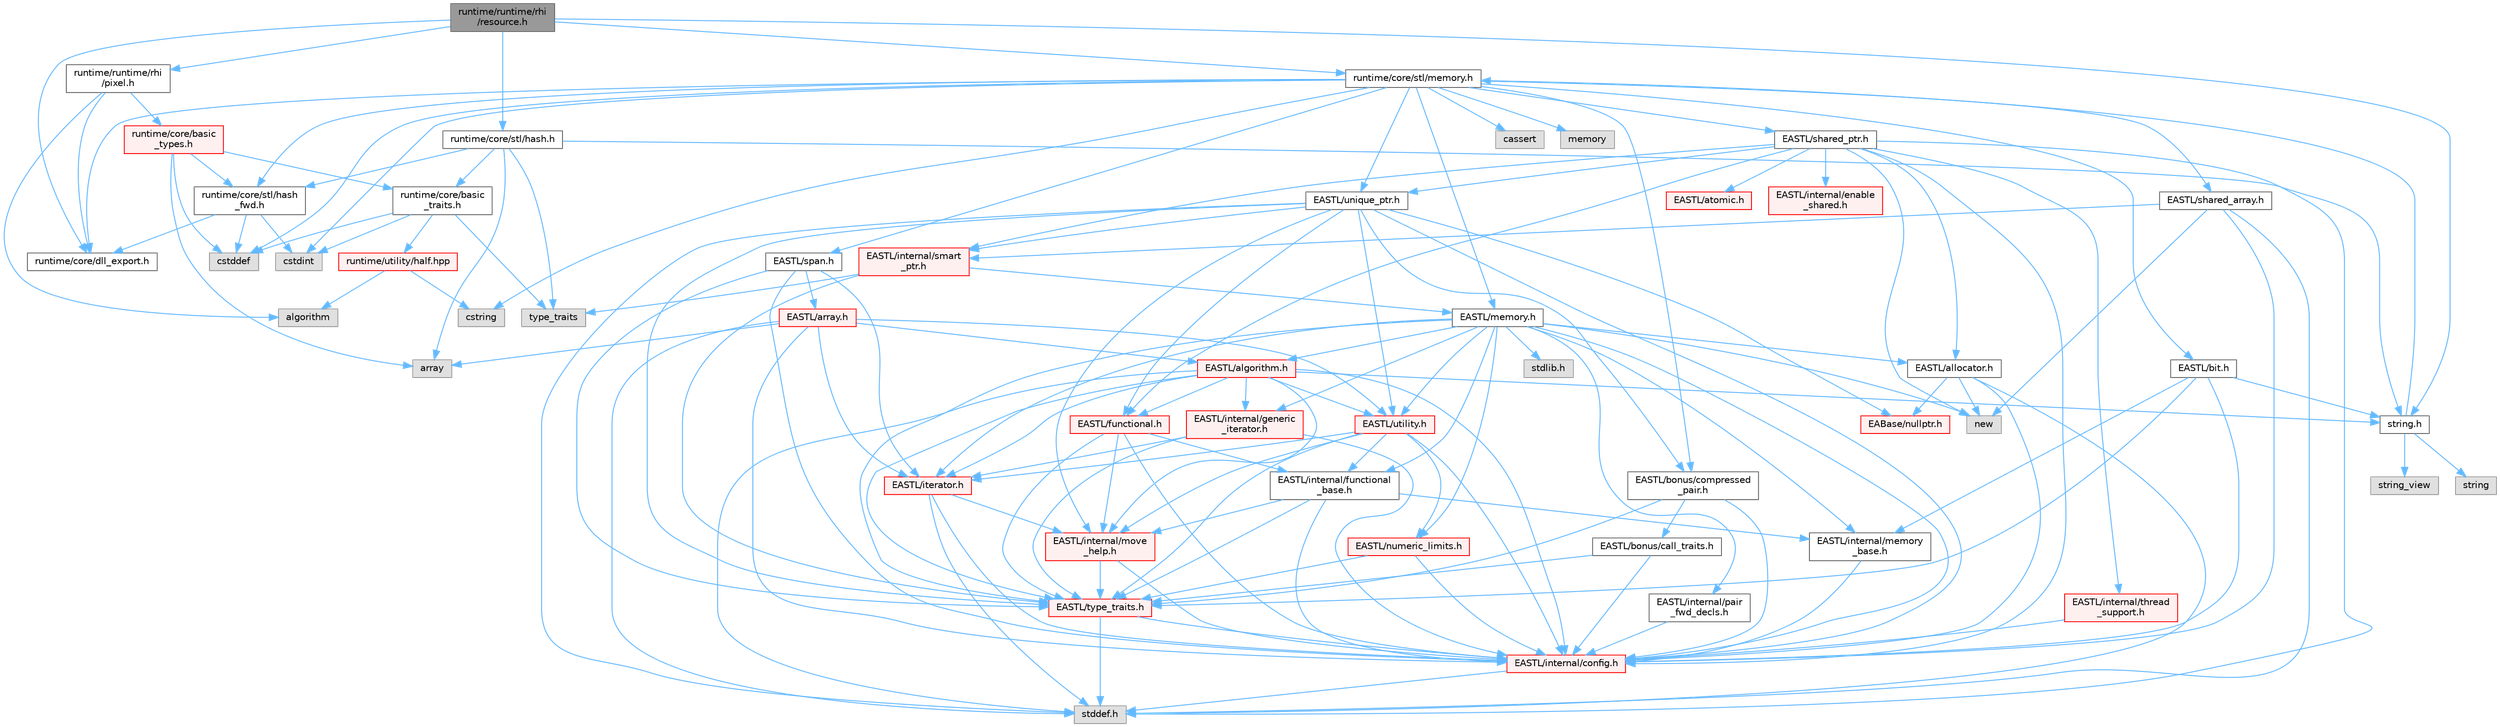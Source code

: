digraph "runtime/runtime/rhi/resource.h"
{
 // LATEX_PDF_SIZE
  bgcolor="transparent";
  edge [fontname=Helvetica,fontsize=10,labelfontname=Helvetica,labelfontsize=10];
  node [fontname=Helvetica,fontsize=10,shape=box,height=0.2,width=0.4];
  Node1 [id="Node000001",label="runtime/runtime/rhi\l/resource.h",height=0.2,width=0.4,color="gray40", fillcolor="grey60", style="filled", fontcolor="black",tooltip=" "];
  Node1 -> Node2 [id="edge1_Node000001_Node000002",color="steelblue1",style="solid",tooltip=" "];
  Node2 [id="Node000002",label="runtime/core/dll_export.h",height=0.2,width=0.4,color="grey40", fillcolor="white", style="filled",URL="$dll__export_8h.html",tooltip=" "];
  Node1 -> Node3 [id="edge2_Node000001_Node000003",color="steelblue1",style="solid",tooltip=" "];
  Node3 [id="Node000003",label="runtime/core/stl/memory.h",height=0.2,width=0.4,color="grey40", fillcolor="white", style="filled",URL="$core_2stl_2memory_8h.html",tooltip=" "];
  Node3 -> Node4 [id="edge3_Node000003_Node000004",color="steelblue1",style="solid",tooltip=" "];
  Node4 [id="Node000004",label="cstddef",height=0.2,width=0.4,color="grey60", fillcolor="#E0E0E0", style="filled",tooltip=" "];
  Node3 -> Node5 [id="edge4_Node000003_Node000005",color="steelblue1",style="solid",tooltip=" "];
  Node5 [id="Node000005",label="cstdint",height=0.2,width=0.4,color="grey60", fillcolor="#E0E0E0", style="filled",tooltip=" "];
  Node3 -> Node6 [id="edge5_Node000003_Node000006",color="steelblue1",style="solid",tooltip=" "];
  Node6 [id="Node000006",label="cassert",height=0.2,width=0.4,color="grey60", fillcolor="#E0E0E0", style="filled",tooltip=" "];
  Node3 -> Node7 [id="edge6_Node000003_Node000007",color="steelblue1",style="solid",tooltip=" "];
  Node7 [id="Node000007",label="memory",height=0.2,width=0.4,color="grey60", fillcolor="#E0E0E0", style="filled",tooltip=" "];
  Node3 -> Node8 [id="edge7_Node000003_Node000008",color="steelblue1",style="solid",tooltip=" "];
  Node8 [id="Node000008",label="cstring",height=0.2,width=0.4,color="grey60", fillcolor="#E0E0E0", style="filled",tooltip=" "];
  Node3 -> Node9 [id="edge8_Node000003_Node000009",color="steelblue1",style="solid",tooltip=" "];
  Node9 [id="Node000009",label="EASTL/bit.h",height=0.2,width=0.4,color="grey40", fillcolor="white", style="filled",URL="$bit_8h.html",tooltip=" "];
  Node9 -> Node10 [id="edge9_Node000009_Node000010",color="steelblue1",style="solid",tooltip=" "];
  Node10 [id="Node000010",label="EASTL/internal/config.h",height=0.2,width=0.4,color="red", fillcolor="#FFF0F0", style="filled",URL="$config_8h.html",tooltip=" "];
  Node10 -> Node18 [id="edge10_Node000010_Node000018",color="steelblue1",style="solid",tooltip=" "];
  Node18 [id="Node000018",label="stddef.h",height=0.2,width=0.4,color="grey60", fillcolor="#E0E0E0", style="filled",tooltip=" "];
  Node9 -> Node19 [id="edge11_Node000009_Node000019",color="steelblue1",style="solid",tooltip=" "];
  Node19 [id="Node000019",label="EASTL/internal/memory\l_base.h",height=0.2,width=0.4,color="grey40", fillcolor="white", style="filled",URL="$memory__base_8h.html",tooltip=" "];
  Node19 -> Node10 [id="edge12_Node000019_Node000010",color="steelblue1",style="solid",tooltip=" "];
  Node9 -> Node20 [id="edge13_Node000009_Node000020",color="steelblue1",style="solid",tooltip=" "];
  Node20 [id="Node000020",label="EASTL/type_traits.h",height=0.2,width=0.4,color="red", fillcolor="#FFF0F0", style="filled",URL="$_e_a_s_t_l_2include_2_e_a_s_t_l_2type__traits_8h.html",tooltip=" "];
  Node20 -> Node10 [id="edge14_Node000020_Node000010",color="steelblue1",style="solid",tooltip=" "];
  Node20 -> Node18 [id="edge15_Node000020_Node000018",color="steelblue1",style="solid",tooltip=" "];
  Node9 -> Node30 [id="edge16_Node000009_Node000030",color="steelblue1",style="solid",tooltip=" "];
  Node30 [id="Node000030",label="string.h",height=0.2,width=0.4,color="grey40", fillcolor="white", style="filled",URL="$string_8h.html",tooltip=" "];
  Node30 -> Node31 [id="edge17_Node000030_Node000031",color="steelblue1",style="solid",tooltip=" "];
  Node31 [id="Node000031",label="string",height=0.2,width=0.4,color="grey60", fillcolor="#E0E0E0", style="filled",tooltip=" "];
  Node30 -> Node32 [id="edge18_Node000030_Node000032",color="steelblue1",style="solid",tooltip=" "];
  Node32 [id="Node000032",label="string_view",height=0.2,width=0.4,color="grey60", fillcolor="#E0E0E0", style="filled",tooltip=" "];
  Node30 -> Node3 [id="edge19_Node000030_Node000003",color="steelblue1",style="solid",tooltip=" "];
  Node3 -> Node33 [id="edge20_Node000003_Node000033",color="steelblue1",style="solid",tooltip=" "];
  Node33 [id="Node000033",label="EASTL/memory.h",height=0.2,width=0.4,color="grey40", fillcolor="white", style="filled",URL="$_e_a_s_t_l_2include_2_e_a_s_t_l_2memory_8h.html",tooltip=" "];
  Node33 -> Node10 [id="edge21_Node000033_Node000010",color="steelblue1",style="solid",tooltip=" "];
  Node33 -> Node19 [id="edge22_Node000033_Node000019",color="steelblue1",style="solid",tooltip=" "];
  Node33 -> Node34 [id="edge23_Node000033_Node000034",color="steelblue1",style="solid",tooltip=" "];
  Node34 [id="Node000034",label="EASTL/internal/generic\l_iterator.h",height=0.2,width=0.4,color="red", fillcolor="#FFF0F0", style="filled",URL="$generic__iterator_8h.html",tooltip=" "];
  Node34 -> Node10 [id="edge24_Node000034_Node000010",color="steelblue1",style="solid",tooltip=" "];
  Node34 -> Node35 [id="edge25_Node000034_Node000035",color="steelblue1",style="solid",tooltip=" "];
  Node35 [id="Node000035",label="EASTL/iterator.h",height=0.2,width=0.4,color="red", fillcolor="#FFF0F0", style="filled",URL="$_e_a_s_t_l_2include_2_e_a_s_t_l_2iterator_8h.html",tooltip=" "];
  Node35 -> Node10 [id="edge26_Node000035_Node000010",color="steelblue1",style="solid",tooltip=" "];
  Node35 -> Node36 [id="edge27_Node000035_Node000036",color="steelblue1",style="solid",tooltip=" "];
  Node36 [id="Node000036",label="EASTL/internal/move\l_help.h",height=0.2,width=0.4,color="red", fillcolor="#FFF0F0", style="filled",URL="$move__help_8h.html",tooltip=" "];
  Node36 -> Node10 [id="edge28_Node000036_Node000010",color="steelblue1",style="solid",tooltip=" "];
  Node36 -> Node20 [id="edge29_Node000036_Node000020",color="steelblue1",style="solid",tooltip=" "];
  Node35 -> Node18 [id="edge30_Node000035_Node000018",color="steelblue1",style="solid",tooltip=" "];
  Node34 -> Node20 [id="edge31_Node000034_Node000020",color="steelblue1",style="solid",tooltip=" "];
  Node33 -> Node38 [id="edge32_Node000033_Node000038",color="steelblue1",style="solid",tooltip=" "];
  Node38 [id="Node000038",label="EASTL/internal/pair\l_fwd_decls.h",height=0.2,width=0.4,color="grey40", fillcolor="white", style="filled",URL="$pair__fwd__decls_8h.html",tooltip=" "];
  Node38 -> Node10 [id="edge33_Node000038_Node000010",color="steelblue1",style="solid",tooltip=" "];
  Node33 -> Node39 [id="edge34_Node000033_Node000039",color="steelblue1",style="solid",tooltip=" "];
  Node39 [id="Node000039",label="EASTL/internal/functional\l_base.h",height=0.2,width=0.4,color="grey40", fillcolor="white", style="filled",URL="$functional__base_8h.html",tooltip=" "];
  Node39 -> Node10 [id="edge35_Node000039_Node000010",color="steelblue1",style="solid",tooltip=" "];
  Node39 -> Node19 [id="edge36_Node000039_Node000019",color="steelblue1",style="solid",tooltip=" "];
  Node39 -> Node36 [id="edge37_Node000039_Node000036",color="steelblue1",style="solid",tooltip=" "];
  Node39 -> Node20 [id="edge38_Node000039_Node000020",color="steelblue1",style="solid",tooltip=" "];
  Node33 -> Node40 [id="edge39_Node000033_Node000040",color="steelblue1",style="solid",tooltip=" "];
  Node40 [id="Node000040",label="EASTL/algorithm.h",height=0.2,width=0.4,color="red", fillcolor="#FFF0F0", style="filled",URL="$_e_a_s_t_l_2include_2_e_a_s_t_l_2algorithm_8h.html",tooltip=" "];
  Node40 -> Node10 [id="edge40_Node000040_Node000010",color="steelblue1",style="solid",tooltip=" "];
  Node40 -> Node20 [id="edge41_Node000040_Node000020",color="steelblue1",style="solid",tooltip=" "];
  Node40 -> Node36 [id="edge42_Node000040_Node000036",color="steelblue1",style="solid",tooltip=" "];
  Node40 -> Node35 [id="edge43_Node000040_Node000035",color="steelblue1",style="solid",tooltip=" "];
  Node40 -> Node43 [id="edge44_Node000040_Node000043",color="steelblue1",style="solid",tooltip=" "];
  Node43 [id="Node000043",label="EASTL/functional.h",height=0.2,width=0.4,color="red", fillcolor="#FFF0F0", style="filled",URL="$_e_a_s_t_l_2include_2_e_a_s_t_l_2functional_8h.html",tooltip=" "];
  Node43 -> Node10 [id="edge45_Node000043_Node000010",color="steelblue1",style="solid",tooltip=" "];
  Node43 -> Node36 [id="edge46_Node000043_Node000036",color="steelblue1",style="solid",tooltip=" "];
  Node43 -> Node20 [id="edge47_Node000043_Node000020",color="steelblue1",style="solid",tooltip=" "];
  Node43 -> Node39 [id="edge48_Node000043_Node000039",color="steelblue1",style="solid",tooltip=" "];
  Node40 -> Node50 [id="edge49_Node000040_Node000050",color="steelblue1",style="solid",tooltip=" "];
  Node50 [id="Node000050",label="EASTL/utility.h",height=0.2,width=0.4,color="red", fillcolor="#FFF0F0", style="filled",URL="$_e_a_s_t_l_2include_2_e_a_s_t_l_2utility_8h.html",tooltip=" "];
  Node50 -> Node10 [id="edge50_Node000050_Node000010",color="steelblue1",style="solid",tooltip=" "];
  Node50 -> Node20 [id="edge51_Node000050_Node000020",color="steelblue1",style="solid",tooltip=" "];
  Node50 -> Node35 [id="edge52_Node000050_Node000035",color="steelblue1",style="solid",tooltip=" "];
  Node50 -> Node51 [id="edge53_Node000050_Node000051",color="steelblue1",style="solid",tooltip=" "];
  Node51 [id="Node000051",label="EASTL/numeric_limits.h",height=0.2,width=0.4,color="red", fillcolor="#FFF0F0", style="filled",URL="$numeric__limits_8h.html",tooltip=" "];
  Node51 -> Node10 [id="edge54_Node000051_Node000010",color="steelblue1",style="solid",tooltip=" "];
  Node51 -> Node20 [id="edge55_Node000051_Node000020",color="steelblue1",style="solid",tooltip=" "];
  Node50 -> Node39 [id="edge56_Node000050_Node000039",color="steelblue1",style="solid",tooltip=" "];
  Node50 -> Node36 [id="edge57_Node000050_Node000036",color="steelblue1",style="solid",tooltip=" "];
  Node40 -> Node34 [id="edge58_Node000040_Node000034",color="steelblue1",style="solid",tooltip=" "];
  Node40 -> Node18 [id="edge59_Node000040_Node000018",color="steelblue1",style="solid",tooltip=" "];
  Node40 -> Node30 [id="edge60_Node000040_Node000030",color="steelblue1",style="solid",tooltip=" "];
  Node33 -> Node20 [id="edge61_Node000033_Node000020",color="steelblue1",style="solid",tooltip=" "];
  Node33 -> Node47 [id="edge62_Node000033_Node000047",color="steelblue1",style="solid",tooltip=" "];
  Node47 [id="Node000047",label="EASTL/allocator.h",height=0.2,width=0.4,color="grey40", fillcolor="white", style="filled",URL="$allocator_8h.html",tooltip=" "];
  Node47 -> Node10 [id="edge63_Node000047_Node000010",color="steelblue1",style="solid",tooltip=" "];
  Node47 -> Node22 [id="edge64_Node000047_Node000022",color="steelblue1",style="solid",tooltip=" "];
  Node22 [id="Node000022",label="EABase/nullptr.h",height=0.2,width=0.4,color="red", fillcolor="#FFF0F0", style="filled",URL="$nullptr_8h.html",tooltip=" "];
  Node47 -> Node18 [id="edge65_Node000047_Node000018",color="steelblue1",style="solid",tooltip=" "];
  Node47 -> Node48 [id="edge66_Node000047_Node000048",color="steelblue1",style="solid",tooltip=" "];
  Node48 [id="Node000048",label="new",height=0.2,width=0.4,color="grey60", fillcolor="#E0E0E0", style="filled",tooltip=" "];
  Node33 -> Node35 [id="edge67_Node000033_Node000035",color="steelblue1",style="solid",tooltip=" "];
  Node33 -> Node50 [id="edge68_Node000033_Node000050",color="steelblue1",style="solid",tooltip=" "];
  Node33 -> Node51 [id="edge69_Node000033_Node000051",color="steelblue1",style="solid",tooltip=" "];
  Node33 -> Node60 [id="edge70_Node000033_Node000060",color="steelblue1",style="solid",tooltip=" "];
  Node60 [id="Node000060",label="stdlib.h",height=0.2,width=0.4,color="grey60", fillcolor="#E0E0E0", style="filled",tooltip=" "];
  Node33 -> Node48 [id="edge71_Node000033_Node000048",color="steelblue1",style="solid",tooltip=" "];
  Node3 -> Node61 [id="edge72_Node000003_Node000061",color="steelblue1",style="solid",tooltip=" "];
  Node61 [id="Node000061",label="EASTL/shared_array.h",height=0.2,width=0.4,color="grey40", fillcolor="white", style="filled",URL="$shared__array_8h.html",tooltip=" "];
  Node61 -> Node10 [id="edge73_Node000061_Node000010",color="steelblue1",style="solid",tooltip=" "];
  Node61 -> Node62 [id="edge74_Node000061_Node000062",color="steelblue1",style="solid",tooltip=" "];
  Node62 [id="Node000062",label="EASTL/internal/smart\l_ptr.h",height=0.2,width=0.4,color="red", fillcolor="#FFF0F0", style="filled",URL="$smart__ptr_8h.html",tooltip=" "];
  Node62 -> Node63 [id="edge75_Node000062_Node000063",color="steelblue1",style="solid",tooltip=" "];
  Node63 [id="Node000063",label="type_traits",height=0.2,width=0.4,color="grey60", fillcolor="#E0E0E0", style="filled",tooltip=" "];
  Node62 -> Node33 [id="edge76_Node000062_Node000033",color="steelblue1",style="solid",tooltip=" "];
  Node62 -> Node20 [id="edge77_Node000062_Node000020",color="steelblue1",style="solid",tooltip=" "];
  Node61 -> Node48 [id="edge78_Node000061_Node000048",color="steelblue1",style="solid",tooltip=" "];
  Node61 -> Node18 [id="edge79_Node000061_Node000018",color="steelblue1",style="solid",tooltip=" "];
  Node3 -> Node64 [id="edge80_Node000003_Node000064",color="steelblue1",style="solid",tooltip=" "];
  Node64 [id="Node000064",label="EASTL/unique_ptr.h",height=0.2,width=0.4,color="grey40", fillcolor="white", style="filled",URL="$unique__ptr_8h.html",tooltip=" "];
  Node64 -> Node22 [id="edge81_Node000064_Node000022",color="steelblue1",style="solid",tooltip=" "];
  Node64 -> Node65 [id="edge82_Node000064_Node000065",color="steelblue1",style="solid",tooltip=" "];
  Node65 [id="Node000065",label="EASTL/bonus/compressed\l_pair.h",height=0.2,width=0.4,color="grey40", fillcolor="white", style="filled",URL="$compressed__pair_8h.html",tooltip=" "];
  Node65 -> Node10 [id="edge83_Node000065_Node000010",color="steelblue1",style="solid",tooltip=" "];
  Node65 -> Node20 [id="edge84_Node000065_Node000020",color="steelblue1",style="solid",tooltip=" "];
  Node65 -> Node66 [id="edge85_Node000065_Node000066",color="steelblue1",style="solid",tooltip=" "];
  Node66 [id="Node000066",label="EASTL/bonus/call_traits.h",height=0.2,width=0.4,color="grey40", fillcolor="white", style="filled",URL="$call__traits_8h.html",tooltip=" "];
  Node66 -> Node10 [id="edge86_Node000066_Node000010",color="steelblue1",style="solid",tooltip=" "];
  Node66 -> Node20 [id="edge87_Node000066_Node000020",color="steelblue1",style="solid",tooltip=" "];
  Node64 -> Node43 [id="edge88_Node000064_Node000043",color="steelblue1",style="solid",tooltip=" "];
  Node64 -> Node10 [id="edge89_Node000064_Node000010",color="steelblue1",style="solid",tooltip=" "];
  Node64 -> Node36 [id="edge90_Node000064_Node000036",color="steelblue1",style="solid",tooltip=" "];
  Node64 -> Node62 [id="edge91_Node000064_Node000062",color="steelblue1",style="solid",tooltip=" "];
  Node64 -> Node20 [id="edge92_Node000064_Node000020",color="steelblue1",style="solid",tooltip=" "];
  Node64 -> Node50 [id="edge93_Node000064_Node000050",color="steelblue1",style="solid",tooltip=" "];
  Node64 -> Node18 [id="edge94_Node000064_Node000018",color="steelblue1",style="solid",tooltip=" "];
  Node3 -> Node67 [id="edge95_Node000003_Node000067",color="steelblue1",style="solid",tooltip=" "];
  Node67 [id="Node000067",label="EASTL/shared_ptr.h",height=0.2,width=0.4,color="grey40", fillcolor="white", style="filled",URL="$shared__ptr_8h.html",tooltip=" "];
  Node67 -> Node10 [id="edge96_Node000067_Node000010",color="steelblue1",style="solid",tooltip=" "];
  Node67 -> Node62 [id="edge97_Node000067_Node000062",color="steelblue1",style="solid",tooltip=" "];
  Node67 -> Node68 [id="edge98_Node000067_Node000068",color="steelblue1",style="solid",tooltip=" "];
  Node68 [id="Node000068",label="EASTL/internal/thread\l_support.h",height=0.2,width=0.4,color="red", fillcolor="#FFF0F0", style="filled",URL="$thread__support_8h.html",tooltip=" "];
  Node68 -> Node10 [id="edge99_Node000068_Node000010",color="steelblue1",style="solid",tooltip=" "];
  Node67 -> Node64 [id="edge100_Node000067_Node000064",color="steelblue1",style="solid",tooltip=" "];
  Node67 -> Node43 [id="edge101_Node000067_Node000043",color="steelblue1",style="solid",tooltip=" "];
  Node67 -> Node47 [id="edge102_Node000067_Node000047",color="steelblue1",style="solid",tooltip=" "];
  Node67 -> Node69 [id="edge103_Node000067_Node000069",color="steelblue1",style="solid",tooltip=" "];
  Node69 [id="Node000069",label="EASTL/atomic.h",height=0.2,width=0.4,color="red", fillcolor="#FFF0F0", style="filled",URL="$_e_a_s_t_l_2include_2_e_a_s_t_l_2atomic_8h.html",tooltip=" "];
  Node67 -> Node48 [id="edge104_Node000067_Node000048",color="steelblue1",style="solid",tooltip=" "];
  Node67 -> Node18 [id="edge105_Node000067_Node000018",color="steelblue1",style="solid",tooltip=" "];
  Node67 -> Node146 [id="edge106_Node000067_Node000146",color="steelblue1",style="solid",tooltip=" "];
  Node146 [id="Node000146",label="EASTL/internal/enable\l_shared.h",height=0.2,width=0.4,color="red", fillcolor="#FFF0F0", style="filled",URL="$enable__shared_8h.html",tooltip=" "];
  Node3 -> Node147 [id="edge107_Node000003_Node000147",color="steelblue1",style="solid",tooltip=" "];
  Node147 [id="Node000147",label="EASTL/span.h",height=0.2,width=0.4,color="grey40", fillcolor="white", style="filled",URL="$span_8h.html",tooltip=" "];
  Node147 -> Node10 [id="edge108_Node000147_Node000010",color="steelblue1",style="solid",tooltip=" "];
  Node147 -> Node20 [id="edge109_Node000147_Node000020",color="steelblue1",style="solid",tooltip=" "];
  Node147 -> Node35 [id="edge110_Node000147_Node000035",color="steelblue1",style="solid",tooltip=" "];
  Node147 -> Node148 [id="edge111_Node000147_Node000148",color="steelblue1",style="solid",tooltip=" "];
  Node148 [id="Node000148",label="EASTL/array.h",height=0.2,width=0.4,color="red", fillcolor="#FFF0F0", style="filled",URL="$array_8h.html",tooltip=" "];
  Node148 -> Node10 [id="edge112_Node000148_Node000010",color="steelblue1",style="solid",tooltip=" "];
  Node148 -> Node35 [id="edge113_Node000148_Node000035",color="steelblue1",style="solid",tooltip=" "];
  Node148 -> Node40 [id="edge114_Node000148_Node000040",color="steelblue1",style="solid",tooltip=" "];
  Node148 -> Node50 [id="edge115_Node000148_Node000050",color="steelblue1",style="solid",tooltip=" "];
  Node148 -> Node18 [id="edge116_Node000148_Node000018",color="steelblue1",style="solid",tooltip=" "];
  Node148 -> Node149 [id="edge117_Node000148_Node000149",color="steelblue1",style="solid",tooltip=" "];
  Node149 [id="Node000149",label="array",height=0.2,width=0.4,color="grey60", fillcolor="#E0E0E0", style="filled",tooltip=" "];
  Node3 -> Node65 [id="edge118_Node000003_Node000065",color="steelblue1",style="solid",tooltip=" "];
  Node3 -> Node2 [id="edge119_Node000003_Node000002",color="steelblue1",style="solid",tooltip=" "];
  Node3 -> Node150 [id="edge120_Node000003_Node000150",color="steelblue1",style="solid",tooltip=" "];
  Node150 [id="Node000150",label="runtime/core/stl/hash\l_fwd.h",height=0.2,width=0.4,color="grey40", fillcolor="white", style="filled",URL="$hash__fwd_8h.html",tooltip=" "];
  Node150 -> Node4 [id="edge121_Node000150_Node000004",color="steelblue1",style="solid",tooltip=" "];
  Node150 -> Node5 [id="edge122_Node000150_Node000005",color="steelblue1",style="solid",tooltip=" "];
  Node150 -> Node2 [id="edge123_Node000150_Node000002",color="steelblue1",style="solid",tooltip=" "];
  Node1 -> Node30 [id="edge124_Node000001_Node000030",color="steelblue1",style="solid",tooltip=" "];
  Node1 -> Node151 [id="edge125_Node000001_Node000151",color="steelblue1",style="solid",tooltip=" "];
  Node151 [id="Node000151",label="runtime/core/stl/hash.h",height=0.2,width=0.4,color="grey40", fillcolor="white", style="filled",URL="$hash_8h.html",tooltip=" "];
  Node151 -> Node149 [id="edge126_Node000151_Node000149",color="steelblue1",style="solid",tooltip=" "];
  Node151 -> Node63 [id="edge127_Node000151_Node000063",color="steelblue1",style="solid",tooltip=" "];
  Node151 -> Node150 [id="edge128_Node000151_Node000150",color="steelblue1",style="solid",tooltip=" "];
  Node151 -> Node30 [id="edge129_Node000151_Node000030",color="steelblue1",style="solid",tooltip=" "];
  Node151 -> Node152 [id="edge130_Node000151_Node000152",color="steelblue1",style="solid",tooltip=" "];
  Node152 [id="Node000152",label="runtime/core/basic\l_traits.h",height=0.2,width=0.4,color="grey40", fillcolor="white", style="filled",URL="$basic__traits_8h.html",tooltip=" "];
  Node152 -> Node5 [id="edge131_Node000152_Node000005",color="steelblue1",style="solid",tooltip=" "];
  Node152 -> Node4 [id="edge132_Node000152_Node000004",color="steelblue1",style="solid",tooltip=" "];
  Node152 -> Node63 [id="edge133_Node000152_Node000063",color="steelblue1",style="solid",tooltip=" "];
  Node152 -> Node153 [id="edge134_Node000152_Node000153",color="steelblue1",style="solid",tooltip=" "];
  Node153 [id="Node000153",label="runtime/utility/half.hpp",height=0.2,width=0.4,color="red", fillcolor="#FFF0F0", style="filled",URL="$half_8hpp.html",tooltip=" "];
  Node153 -> Node154 [id="edge135_Node000153_Node000154",color="steelblue1",style="solid",tooltip=" "];
  Node154 [id="Node000154",label="algorithm",height=0.2,width=0.4,color="grey60", fillcolor="#E0E0E0", style="filled",tooltip=" "];
  Node153 -> Node8 [id="edge136_Node000153_Node000008",color="steelblue1",style="solid",tooltip=" "];
  Node1 -> Node162 [id="edge137_Node000001_Node000162",color="steelblue1",style="solid",tooltip=" "];
  Node162 [id="Node000162",label="runtime/runtime/rhi\l/pixel.h",height=0.2,width=0.4,color="grey40", fillcolor="white", style="filled",URL="$pixel_8h.html",tooltip=" "];
  Node162 -> Node154 [id="edge138_Node000162_Node000154",color="steelblue1",style="solid",tooltip=" "];
  Node162 -> Node2 [id="edge139_Node000162_Node000002",color="steelblue1",style="solid",tooltip=" "];
  Node162 -> Node163 [id="edge140_Node000162_Node000163",color="steelblue1",style="solid",tooltip=" "];
  Node163 [id="Node000163",label="runtime/core/basic\l_types.h",height=0.2,width=0.4,color="red", fillcolor="#FFF0F0", style="filled",URL="$basic__types_8h.html",tooltip=" "];
  Node163 -> Node4 [id="edge141_Node000163_Node000004",color="steelblue1",style="solid",tooltip=" "];
  Node163 -> Node149 [id="edge142_Node000163_Node000149",color="steelblue1",style="solid",tooltip=" "];
  Node163 -> Node150 [id="edge143_Node000163_Node000150",color="steelblue1",style="solid",tooltip=" "];
  Node163 -> Node152 [id="edge144_Node000163_Node000152",color="steelblue1",style="solid",tooltip=" "];
}
